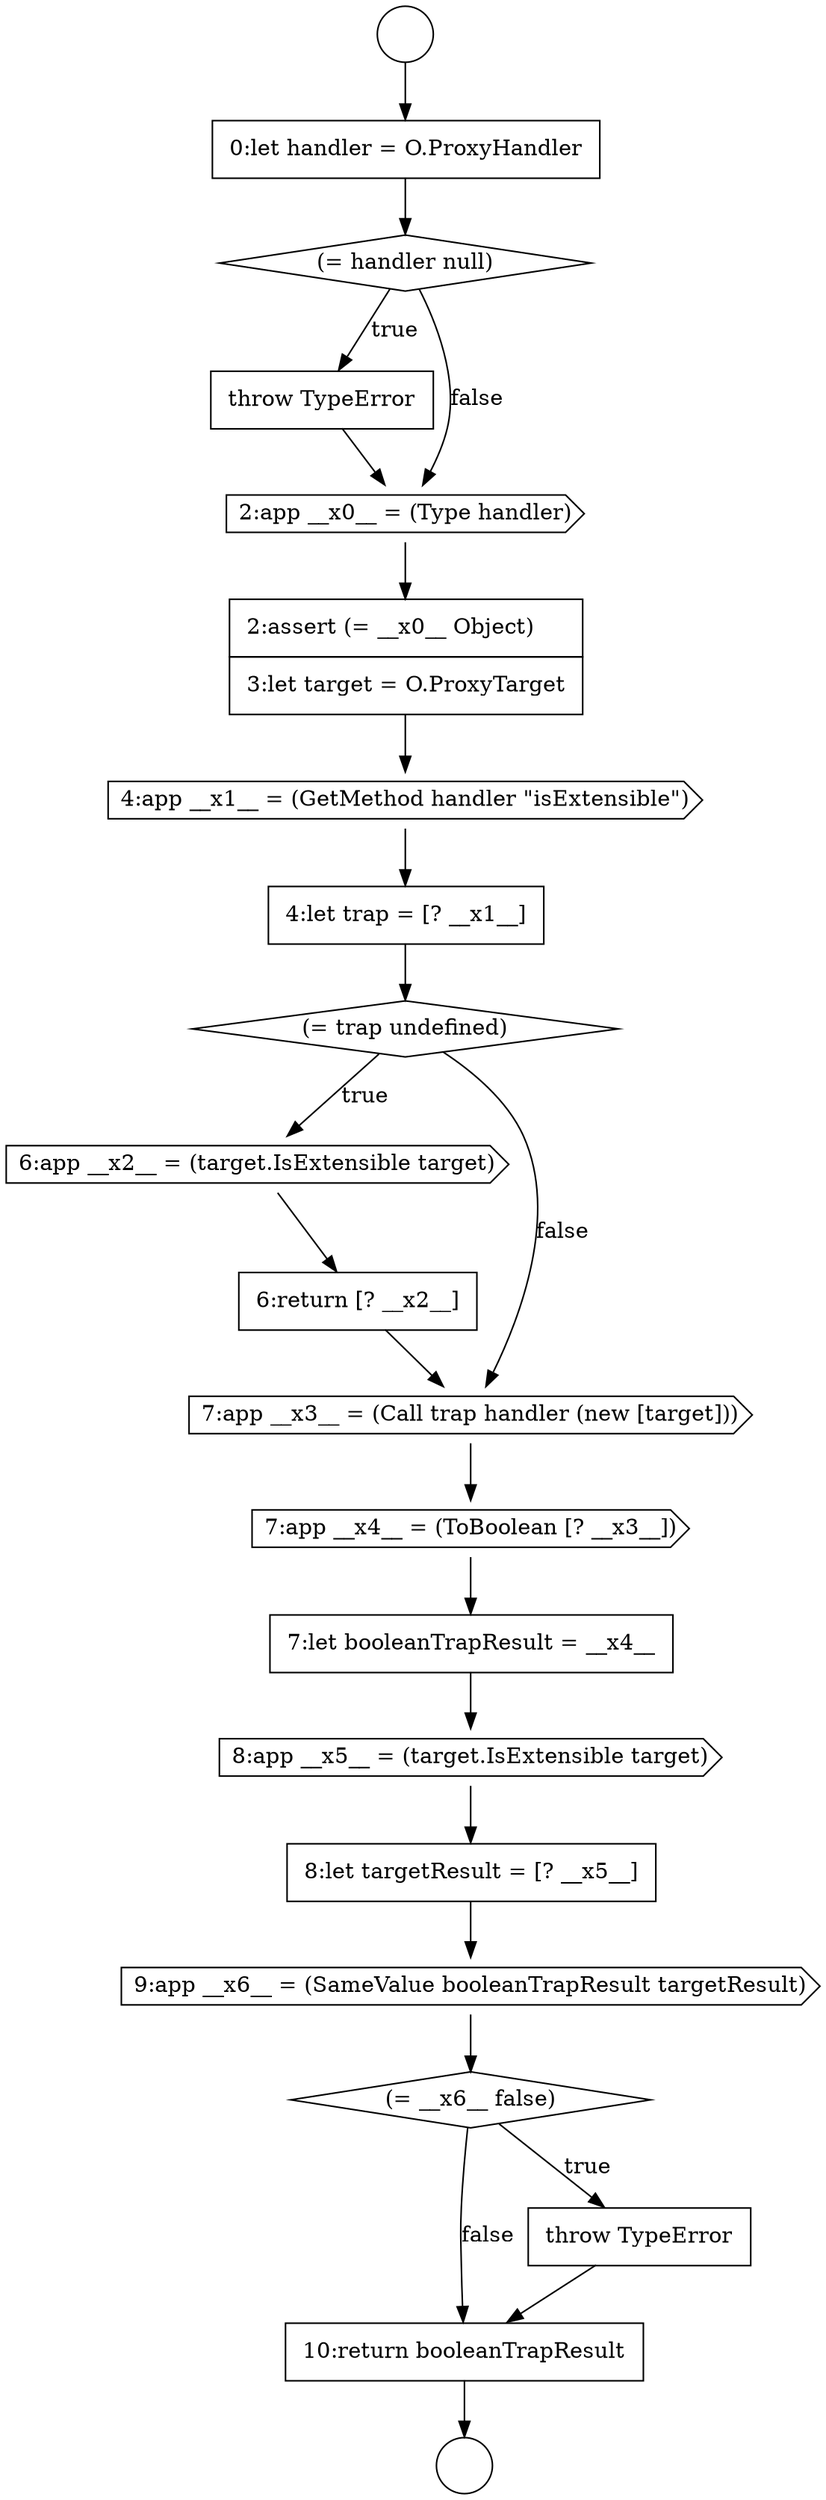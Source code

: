 digraph {
  node2723 [shape=none, margin=0, label=<<font color="black">
    <table border="0" cellborder="1" cellspacing="0" cellpadding="10">
      <tr><td align="left">2:assert (= __x0__ Object)</td></tr>
      <tr><td align="left">3:let target = O.ProxyTarget</td></tr>
    </table>
  </font>> color="black" fillcolor="white" style=filled]
  node2735 [shape=diamond, label=<<font color="black">(= __x6__ false)</font>> color="black" fillcolor="white" style=filled]
  node2730 [shape=cds, label=<<font color="black">7:app __x4__ = (ToBoolean [? __x3__])</font>> color="black" fillcolor="white" style=filled]
  node2718 [shape=circle label=" " color="black" fillcolor="white" style=filled]
  node2737 [shape=none, margin=0, label=<<font color="black">
    <table border="0" cellborder="1" cellspacing="0" cellpadding="10">
      <tr><td align="left">10:return booleanTrapResult</td></tr>
    </table>
  </font>> color="black" fillcolor="white" style=filled]
  node2733 [shape=none, margin=0, label=<<font color="black">
    <table border="0" cellborder="1" cellspacing="0" cellpadding="10">
      <tr><td align="left">8:let targetResult = [? __x5__]</td></tr>
    </table>
  </font>> color="black" fillcolor="white" style=filled]
  node2727 [shape=cds, label=<<font color="black">6:app __x2__ = (target.IsExtensible target)</font>> color="black" fillcolor="white" style=filled]
  node2721 [shape=none, margin=0, label=<<font color="black">
    <table border="0" cellborder="1" cellspacing="0" cellpadding="10">
      <tr><td align="left">throw TypeError</td></tr>
    </table>
  </font>> color="black" fillcolor="white" style=filled]
  node2725 [shape=none, margin=0, label=<<font color="black">
    <table border="0" cellborder="1" cellspacing="0" cellpadding="10">
      <tr><td align="left">4:let trap = [? __x1__]</td></tr>
    </table>
  </font>> color="black" fillcolor="white" style=filled]
  node2731 [shape=none, margin=0, label=<<font color="black">
    <table border="0" cellborder="1" cellspacing="0" cellpadding="10">
      <tr><td align="left">7:let booleanTrapResult = __x4__</td></tr>
    </table>
  </font>> color="black" fillcolor="white" style=filled]
  node2726 [shape=diamond, label=<<font color="black">(= trap undefined)</font>> color="black" fillcolor="white" style=filled]
  node2724 [shape=cds, label=<<font color="black">4:app __x1__ = (GetMethod handler &quot;isExtensible&quot;)</font>> color="black" fillcolor="white" style=filled]
  node2729 [shape=cds, label=<<font color="black">7:app __x3__ = (Call trap handler (new [target]))</font>> color="black" fillcolor="white" style=filled]
  node2717 [shape=circle label=" " color="black" fillcolor="white" style=filled]
  node2734 [shape=cds, label=<<font color="black">9:app __x6__ = (SameValue booleanTrapResult targetResult)</font>> color="black" fillcolor="white" style=filled]
  node2732 [shape=cds, label=<<font color="black">8:app __x5__ = (target.IsExtensible target)</font>> color="black" fillcolor="white" style=filled]
  node2720 [shape=diamond, label=<<font color="black">(= handler null)</font>> color="black" fillcolor="white" style=filled]
  node2722 [shape=cds, label=<<font color="black">2:app __x0__ = (Type handler)</font>> color="black" fillcolor="white" style=filled]
  node2728 [shape=none, margin=0, label=<<font color="black">
    <table border="0" cellborder="1" cellspacing="0" cellpadding="10">
      <tr><td align="left">6:return [? __x2__]</td></tr>
    </table>
  </font>> color="black" fillcolor="white" style=filled]
  node2719 [shape=none, margin=0, label=<<font color="black">
    <table border="0" cellborder="1" cellspacing="0" cellpadding="10">
      <tr><td align="left">0:let handler = O.ProxyHandler</td></tr>
    </table>
  </font>> color="black" fillcolor="white" style=filled]
  node2736 [shape=none, margin=0, label=<<font color="black">
    <table border="0" cellborder="1" cellspacing="0" cellpadding="10">
      <tr><td align="left">throw TypeError</td></tr>
    </table>
  </font>> color="black" fillcolor="white" style=filled]
  node2725 -> node2726 [ color="black"]
  node2719 -> node2720 [ color="black"]
  node2737 -> node2718 [ color="black"]
  node2726 -> node2727 [label=<<font color="black">true</font>> color="black"]
  node2726 -> node2729 [label=<<font color="black">false</font>> color="black"]
  node2736 -> node2737 [ color="black"]
  node2721 -> node2722 [ color="black"]
  node2717 -> node2719 [ color="black"]
  node2727 -> node2728 [ color="black"]
  node2734 -> node2735 [ color="black"]
  node2728 -> node2729 [ color="black"]
  node2723 -> node2724 [ color="black"]
  node2730 -> node2731 [ color="black"]
  node2724 -> node2725 [ color="black"]
  node2720 -> node2721 [label=<<font color="black">true</font>> color="black"]
  node2720 -> node2722 [label=<<font color="black">false</font>> color="black"]
  node2729 -> node2730 [ color="black"]
  node2733 -> node2734 [ color="black"]
  node2735 -> node2736 [label=<<font color="black">true</font>> color="black"]
  node2735 -> node2737 [label=<<font color="black">false</font>> color="black"]
  node2731 -> node2732 [ color="black"]
  node2732 -> node2733 [ color="black"]
  node2722 -> node2723 [ color="black"]
}
